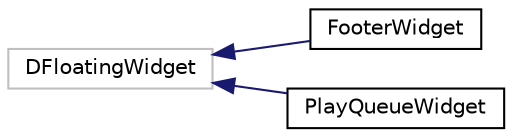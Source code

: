 digraph "类继承关系图"
{
  edge [fontname="Helvetica",fontsize="10",labelfontname="Helvetica",labelfontsize="10"];
  node [fontname="Helvetica",fontsize="10",shape=record];
  rankdir="LR";
  Node2958 [label="DFloatingWidget",height=0.2,width=0.4,color="grey75", fillcolor="white", style="filled"];
  Node2958 -> Node0 [dir="back",color="midnightblue",fontsize="10",style="solid",fontname="Helvetica"];
  Node0 [label="FooterWidget",height=0.2,width=0.4,color="black", fillcolor="white", style="filled",URL="$class_footer_widget.html"];
  Node2958 -> Node2960 [dir="back",color="midnightblue",fontsize="10",style="solid",fontname="Helvetica"];
  Node2960 [label="PlayQueueWidget",height=0.2,width=0.4,color="black", fillcolor="white", style="filled",URL="$class_play_queue_widget.html"];
}
